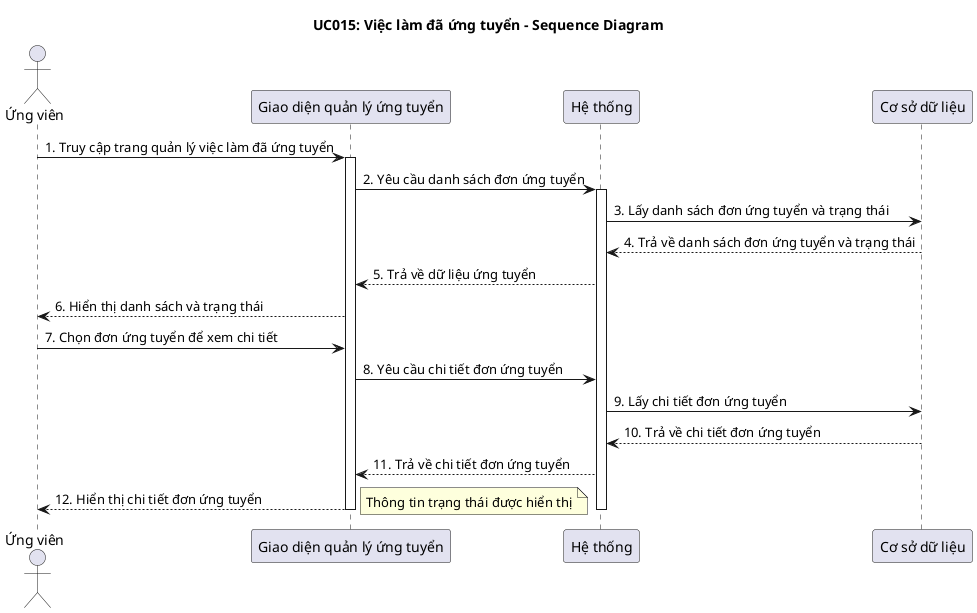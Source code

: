 @startuml UC015_AppliedJobs_Sequence_Diagram
 title UC015: Việc làm đã ứng tuyển - Sequence Diagram

actor "Ứng viên" as User
participant "Giao diện quản lý ứng tuyển" as UI
participant "Hệ thống" as System
participant "Cơ sở dữ liệu" as DB

User -> UI: 1. Truy cập trang quản lý việc làm đã ứng tuyển
activate UI
UI -> System: 2. Yêu cầu danh sách đơn ứng tuyển
activate System
System -> DB: 3. Lấy danh sách đơn ứng tuyển và trạng thái
DB --> System: 4. Trả về danh sách đơn ứng tuyển và trạng thái
System --> UI: 5. Trả về dữ liệu ứng tuyển
UI --> User: 6. Hiển thị danh sách và trạng thái

User -> UI: 7. Chọn đơn ứng tuyển để xem chi tiết
UI -> System: 8. Yêu cầu chi tiết đơn ứng tuyển
System -> DB: 9. Lấy chi tiết đơn ứng tuyển
DB --> System: 10. Trả về chi tiết đơn ứng tuyển
System --> UI: 11. Trả về chi tiết đơn ứng tuyển
UI --> User: 12. Hiển thị chi tiết đơn ứng tuyển
note right: Thông tin trạng thái được hiển thị

deactivate DB
deactivate System
deactivate UI

@enduml